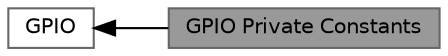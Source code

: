 digraph "GPIO Private Constants"
{
 // LATEX_PDF_SIZE
  bgcolor="transparent";
  edge [fontname=Helvetica,fontsize=10,labelfontname=Helvetica,labelfontsize=10];
  node [fontname=Helvetica,fontsize=10,shape=box,height=0.2,width=0.4];
  rankdir=LR;
  Node2 [id="Node000002",label="GPIO",height=0.2,width=0.4,color="grey40", fillcolor="white", style="filled",URL="$group___g_p_i_o.html",tooltip="GPIO HAL module driver"];
  Node1 [id="Node000001",label="GPIO Private Constants",height=0.2,width=0.4,color="gray40", fillcolor="grey60", style="filled", fontcolor="black",tooltip=" "];
  Node2->Node1 [shape=plaintext, dir="back", style="solid"];
}
